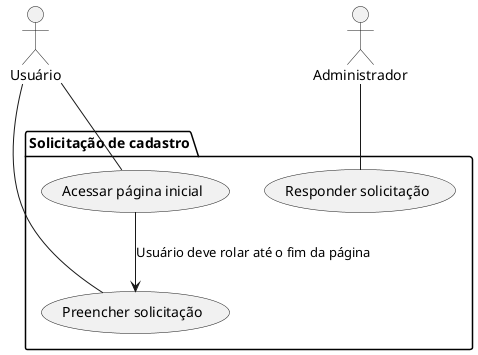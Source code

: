 @startuml "Caso uso 03: Solicitar cadastro"
actor "Usuário" as User
actor "Administrador" as Admin

package "Solicitação de cadastro" {
    (Acessar página inicial) as C1 
    (Preencher solicitação) as C2
    (Responder solicitação) as C3

    User -- C1
    User --C2
    Admin -- C3
    


}

    C1 --> C2: "Usuário deve rolar até o fim da página"


@enduml